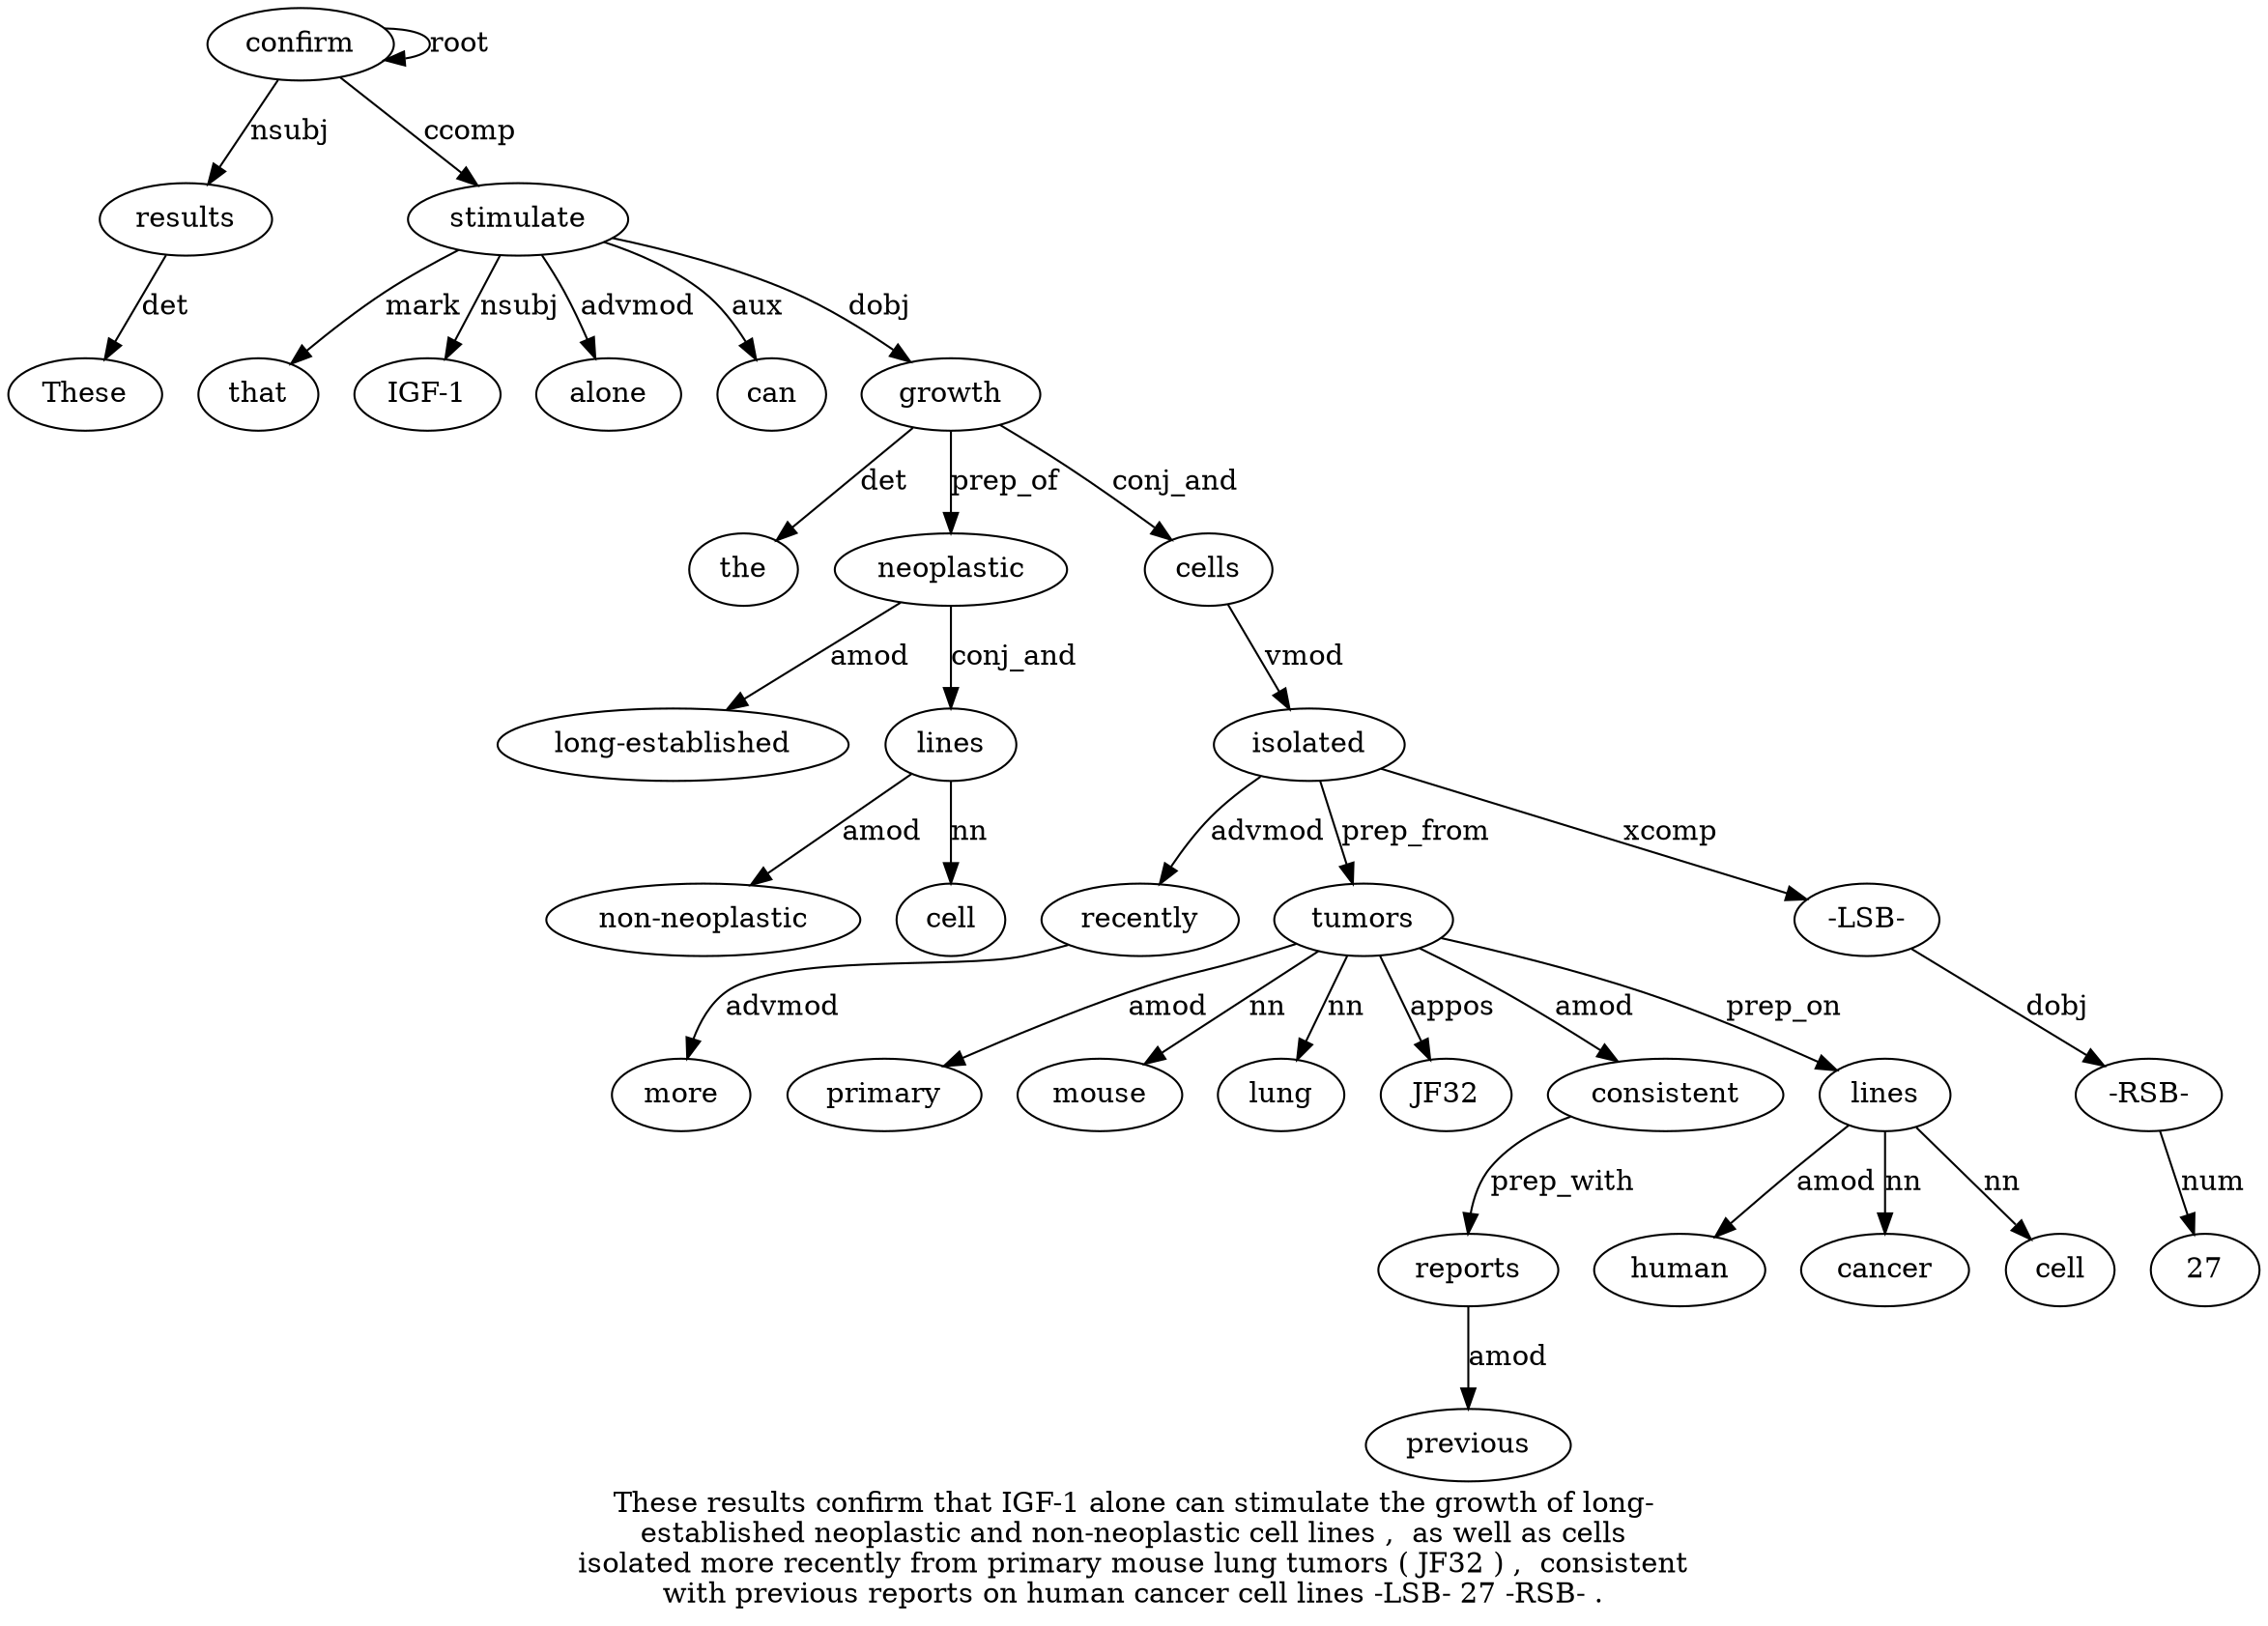 digraph "These results confirm that IGF-1 alone can stimulate the growth of long-established neoplastic and non-neoplastic cell lines ,  as well as cells isolated more recently from primary mouse lung tumors ( JF32 ) ,  consistent with previous reports on human cancer cell lines -LSB- 27 -RSB- ." {
label="These results confirm that IGF-1 alone can stimulate the growth of long-
established neoplastic and non-neoplastic cell lines ,  as well as cells
isolated more recently from primary mouse lung tumors ( JF32 ) ,  consistent
with previous reports on human cancer cell lines -LSB- 27 -RSB- .";
results2 [style=filled, fillcolor=white, label=results];
These1 [style=filled, fillcolor=white, label=These];
results2 -> These1  [label=det];
confirm3 [style=filled, fillcolor=white, label=confirm];
confirm3 -> results2  [label=nsubj];
confirm3 -> confirm3  [label=root];
stimulate8 [style=filled, fillcolor=white, label=stimulate];
that4 [style=filled, fillcolor=white, label=that];
stimulate8 -> that4  [label=mark];
"IGF-15" [style=filled, fillcolor=white, label="IGF-1"];
stimulate8 -> "IGF-15"  [label=nsubj];
alone6 [style=filled, fillcolor=white, label=alone];
stimulate8 -> alone6  [label=advmod];
can7 [style=filled, fillcolor=white, label=can];
stimulate8 -> can7  [label=aux];
confirm3 -> stimulate8  [label=ccomp];
growth10 [style=filled, fillcolor=white, label=growth];
the9 [style=filled, fillcolor=white, label=the];
growth10 -> the9  [label=det];
stimulate8 -> growth10  [label=dobj];
neoplastic13 [style=filled, fillcolor=white, label=neoplastic];
"long-established12" [style=filled, fillcolor=white, label="long-established"];
neoplastic13 -> "long-established12"  [label=amod];
growth10 -> neoplastic13  [label=prep_of];
lines17 [style=filled, fillcolor=white, label=lines];
"non-neoplastic15" [style=filled, fillcolor=white, label="non-neoplastic"];
lines17 -> "non-neoplastic15"  [label=amod];
cell16 [style=filled, fillcolor=white, label=cell];
lines17 -> cell16  [label=nn];
neoplastic13 -> lines17  [label=conj_and];
cells22 [style=filled, fillcolor=white, label=cells];
growth10 -> cells22  [label=conj_and];
isolated23 [style=filled, fillcolor=white, label=isolated];
cells22 -> isolated23  [label=vmod];
recently25 [style=filled, fillcolor=white, label=recently];
more24 [style=filled, fillcolor=white, label=more];
recently25 -> more24  [label=advmod];
isolated23 -> recently25  [label=advmod];
tumors30 [style=filled, fillcolor=white, label=tumors];
primary27 [style=filled, fillcolor=white, label=primary];
tumors30 -> primary27  [label=amod];
mouse28 [style=filled, fillcolor=white, label=mouse];
tumors30 -> mouse28  [label=nn];
lung29 [style=filled, fillcolor=white, label=lung];
tumors30 -> lung29  [label=nn];
isolated23 -> tumors30  [label=prep_from];
JF32 [style=filled, fillcolor=white, label=JF32];
tumors30 -> JF32  [label=appos];
consistent35 [style=filled, fillcolor=white, label=consistent];
tumors30 -> consistent35  [label=amod];
reports38 [style=filled, fillcolor=white, label=reports];
previous37 [style=filled, fillcolor=white, label=previous];
reports38 -> previous37  [label=amod];
consistent35 -> reports38  [label=prep_with];
lines43 [style=filled, fillcolor=white, label=lines];
human40 [style=filled, fillcolor=white, label=human];
lines43 -> human40  [label=amod];
cancer41 [style=filled, fillcolor=white, label=cancer];
lines43 -> cancer41  [label=nn];
cell42 [style=filled, fillcolor=white, label=cell];
lines43 -> cell42  [label=nn];
tumors30 -> lines43  [label=prep_on];
"-LSB-44" [style=filled, fillcolor=white, label="-LSB-"];
isolated23 -> "-LSB-44"  [label=xcomp];
"-RSB-46" [style=filled, fillcolor=white, label="-RSB-"];
2745 [style=filled, fillcolor=white, label=27];
"-RSB-46" -> 2745  [label=num];
"-LSB-44" -> "-RSB-46"  [label=dobj];
}
